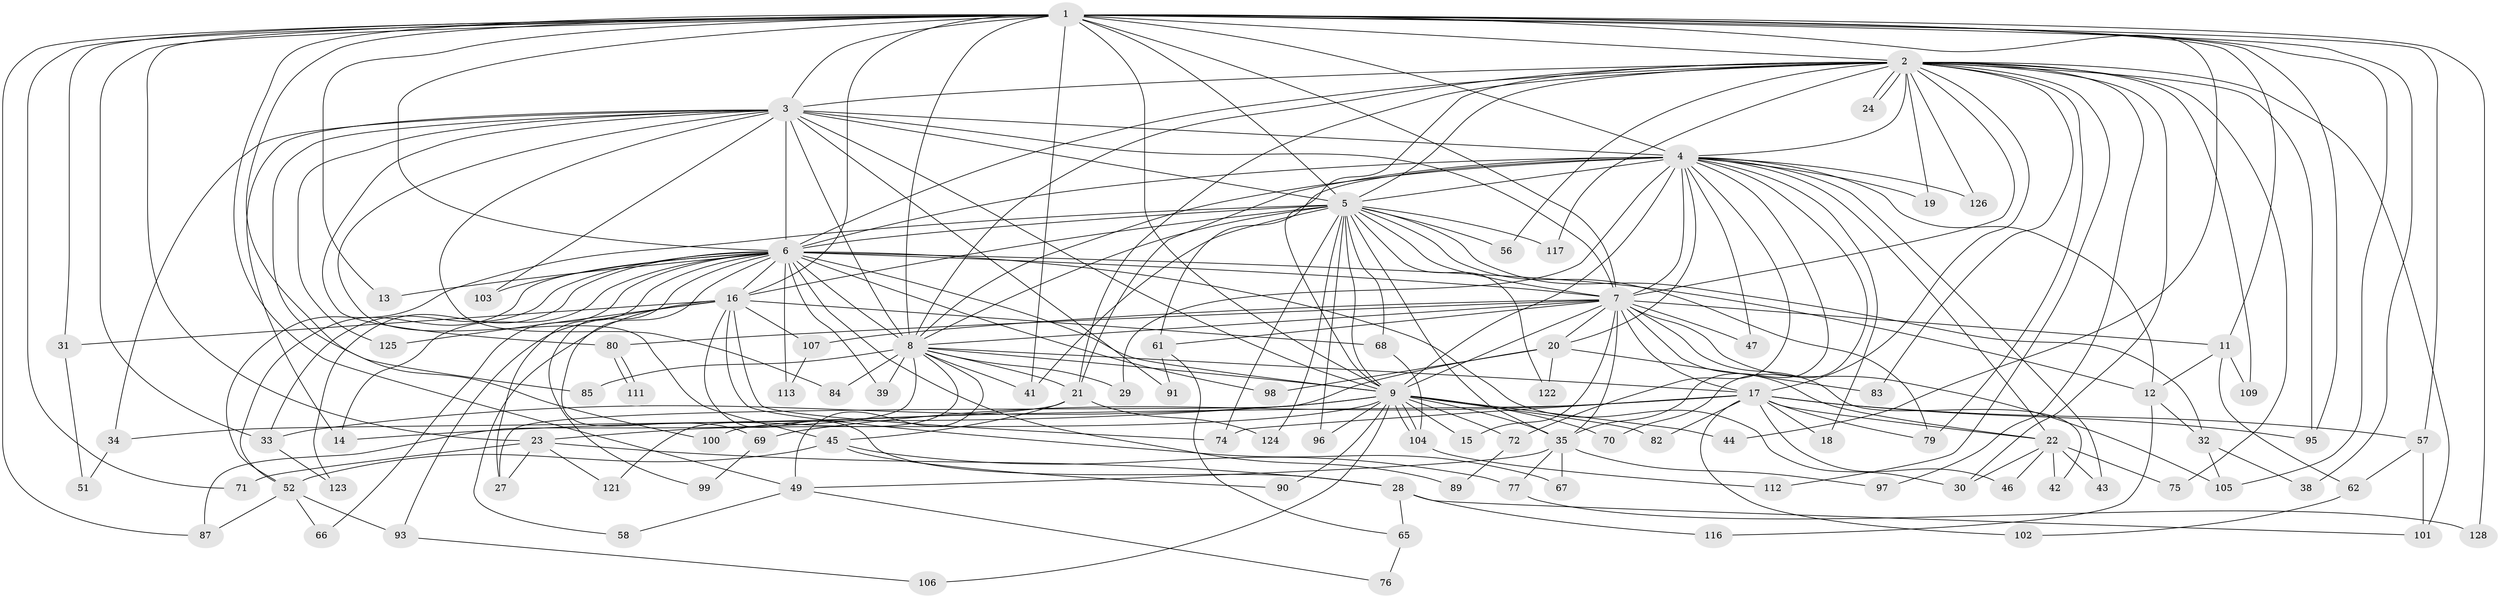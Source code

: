 // original degree distribution, {28: 0.0078125, 27: 0.0078125, 19: 0.0078125, 24: 0.015625, 23: 0.0078125, 22: 0.015625, 20: 0.0078125, 12: 0.0078125, 5: 0.03125, 4: 0.0703125, 2: 0.546875, 3: 0.21875, 11: 0.0078125, 14: 0.0078125, 6: 0.015625, 7: 0.0078125, 8: 0.0078125, 9: 0.0078125}
// Generated by graph-tools (version 1.1) at 2025/41/03/06/25 10:41:33]
// undirected, 98 vertices, 235 edges
graph export_dot {
graph [start="1"]
  node [color=gray90,style=filled];
  1 [super="+48"];
  2 [super="+115"];
  3 [super="+59"];
  4 [super="+86"];
  5 [super="+55"];
  6 [super="+10"];
  7 [super="+40"];
  8 [super="+60"];
  9 [super="+36"];
  11;
  12 [super="+92"];
  13;
  14 [super="+25"];
  15;
  16 [super="+63"];
  17 [super="+110"];
  18;
  19;
  20 [super="+37"];
  21 [super="+53"];
  22 [super="+26"];
  23 [super="+54"];
  24;
  27;
  28 [super="+78"];
  29;
  30 [super="+94"];
  31;
  32;
  33 [super="+81"];
  34;
  35 [super="+73"];
  38;
  39;
  41 [super="+127"];
  42;
  43;
  44;
  45;
  46;
  47;
  49 [super="+50"];
  51;
  52 [super="+64"];
  56;
  57;
  58;
  61;
  62;
  65;
  66;
  67;
  68 [super="+119"];
  69;
  70;
  71;
  72;
  74 [super="+114"];
  75;
  76;
  77;
  79;
  80;
  82;
  83;
  84;
  85;
  87 [super="+88"];
  89;
  90;
  91;
  93;
  95 [super="+118"];
  96;
  97;
  98;
  99;
  100;
  101 [super="+108"];
  102;
  103;
  104;
  105 [super="+120"];
  106;
  107;
  109;
  111;
  112;
  113;
  116;
  117;
  121;
  122;
  123;
  124;
  125;
  126;
  128;
  1 -- 2;
  1 -- 3;
  1 -- 4 [weight=2];
  1 -- 5;
  1 -- 6 [weight=2];
  1 -- 7;
  1 -- 8;
  1 -- 9;
  1 -- 11;
  1 -- 13;
  1 -- 16;
  1 -- 23;
  1 -- 31;
  1 -- 33;
  1 -- 38 [weight=2];
  1 -- 41;
  1 -- 44;
  1 -- 49;
  1 -- 57;
  1 -- 71;
  1 -- 85;
  1 -- 95;
  1 -- 105;
  1 -- 128;
  1 -- 87;
  2 -- 3;
  2 -- 4;
  2 -- 5 [weight=2];
  2 -- 6 [weight=2];
  2 -- 7;
  2 -- 8;
  2 -- 9;
  2 -- 17;
  2 -- 19;
  2 -- 21;
  2 -- 24;
  2 -- 24;
  2 -- 30;
  2 -- 56;
  2 -- 75;
  2 -- 83;
  2 -- 97;
  2 -- 101;
  2 -- 109;
  2 -- 112;
  2 -- 117;
  2 -- 126;
  2 -- 79;
  2 -- 95;
  3 -- 4;
  3 -- 5;
  3 -- 6 [weight=2];
  3 -- 7 [weight=2];
  3 -- 8;
  3 -- 9;
  3 -- 14;
  3 -- 34;
  3 -- 45;
  3 -- 80;
  3 -- 84;
  3 -- 91;
  3 -- 100;
  3 -- 103;
  3 -- 125;
  4 -- 5;
  4 -- 6 [weight=2];
  4 -- 7;
  4 -- 8;
  4 -- 9;
  4 -- 18;
  4 -- 19;
  4 -- 20;
  4 -- 22;
  4 -- 29;
  4 -- 35;
  4 -- 43;
  4 -- 47;
  4 -- 61;
  4 -- 70;
  4 -- 72;
  4 -- 126;
  4 -- 12;
  4 -- 21;
  5 -- 6 [weight=2];
  5 -- 7;
  5 -- 8;
  5 -- 9;
  5 -- 16;
  5 -- 32;
  5 -- 35;
  5 -- 52;
  5 -- 56;
  5 -- 68;
  5 -- 79;
  5 -- 96;
  5 -- 117;
  5 -- 122;
  5 -- 124;
  5 -- 74;
  5 -- 41;
  6 -- 7 [weight=2];
  6 -- 8 [weight=3];
  6 -- 9 [weight=2];
  6 -- 12;
  6 -- 13;
  6 -- 14;
  6 -- 27;
  6 -- 52;
  6 -- 66;
  6 -- 69;
  6 -- 89;
  6 -- 98;
  6 -- 99;
  6 -- 113;
  6 -- 123;
  6 -- 16;
  6 -- 103;
  6 -- 39;
  6 -- 30;
  6 -- 33;
  7 -- 8;
  7 -- 9;
  7 -- 11;
  7 -- 15;
  7 -- 17;
  7 -- 20;
  7 -- 42;
  7 -- 47;
  7 -- 61;
  7 -- 80;
  7 -- 105;
  7 -- 107;
  7 -- 22;
  7 -- 35;
  8 -- 9;
  8 -- 21;
  8 -- 29;
  8 -- 39;
  8 -- 41;
  8 -- 84;
  8 -- 85;
  8 -- 87;
  8 -- 121;
  8 -- 49;
  8 -- 17;
  9 -- 15;
  9 -- 23;
  9 -- 33;
  9 -- 44;
  9 -- 70;
  9 -- 82;
  9 -- 90;
  9 -- 96;
  9 -- 104;
  9 -- 104;
  9 -- 106;
  9 -- 72;
  9 -- 35;
  9 -- 14;
  11 -- 12;
  11 -- 62;
  11 -- 109;
  12 -- 32;
  12 -- 116;
  16 -- 28;
  16 -- 31;
  16 -- 58;
  16 -- 68;
  16 -- 74;
  16 -- 93;
  16 -- 107;
  16 -- 125;
  16 -- 67;
  17 -- 18;
  17 -- 22;
  17 -- 46;
  17 -- 57;
  17 -- 69;
  17 -- 74;
  17 -- 79;
  17 -- 82;
  17 -- 95;
  17 -- 100;
  17 -- 102;
  20 -- 122;
  20 -- 83;
  20 -- 98;
  20 -- 27;
  21 -- 34;
  21 -- 45;
  21 -- 124;
  22 -- 42;
  22 -- 43;
  22 -- 46;
  22 -- 75;
  22 -- 30;
  23 -- 27;
  23 -- 28 [weight=2];
  23 -- 121;
  23 -- 71;
  28 -- 65;
  28 -- 101;
  28 -- 116;
  31 -- 51;
  32 -- 38;
  32 -- 105;
  33 -- 123;
  34 -- 51;
  35 -- 49;
  35 -- 67 [weight=2];
  35 -- 77;
  35 -- 97;
  45 -- 77;
  45 -- 90;
  45 -- 52;
  49 -- 58;
  49 -- 76;
  52 -- 87;
  52 -- 93;
  52 -- 66;
  57 -- 62;
  57 -- 101;
  61 -- 65;
  61 -- 91;
  62 -- 102;
  65 -- 76;
  68 -- 104;
  69 -- 99;
  72 -- 89;
  77 -- 128;
  80 -- 111;
  80 -- 111;
  93 -- 106;
  104 -- 112;
  107 -- 113;
}
